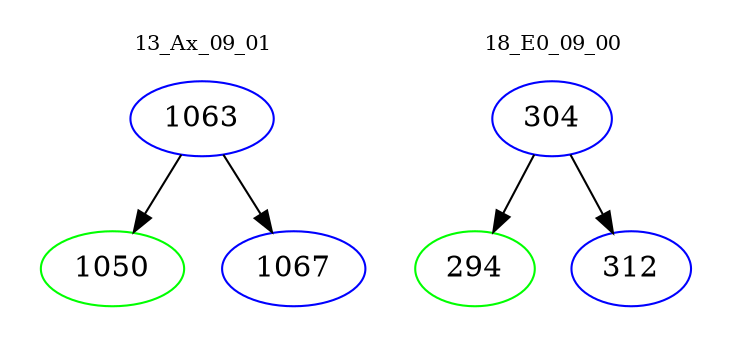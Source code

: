 digraph{
subgraph cluster_0 {
color = white
label = "13_Ax_09_01";
fontsize=10;
T0_1063 [label="1063", color="blue"]
T0_1063 -> T0_1050 [color="black"]
T0_1050 [label="1050", color="green"]
T0_1063 -> T0_1067 [color="black"]
T0_1067 [label="1067", color="blue"]
}
subgraph cluster_1 {
color = white
label = "18_E0_09_00";
fontsize=10;
T1_304 [label="304", color="blue"]
T1_304 -> T1_294 [color="black"]
T1_294 [label="294", color="green"]
T1_304 -> T1_312 [color="black"]
T1_312 [label="312", color="blue"]
}
}
